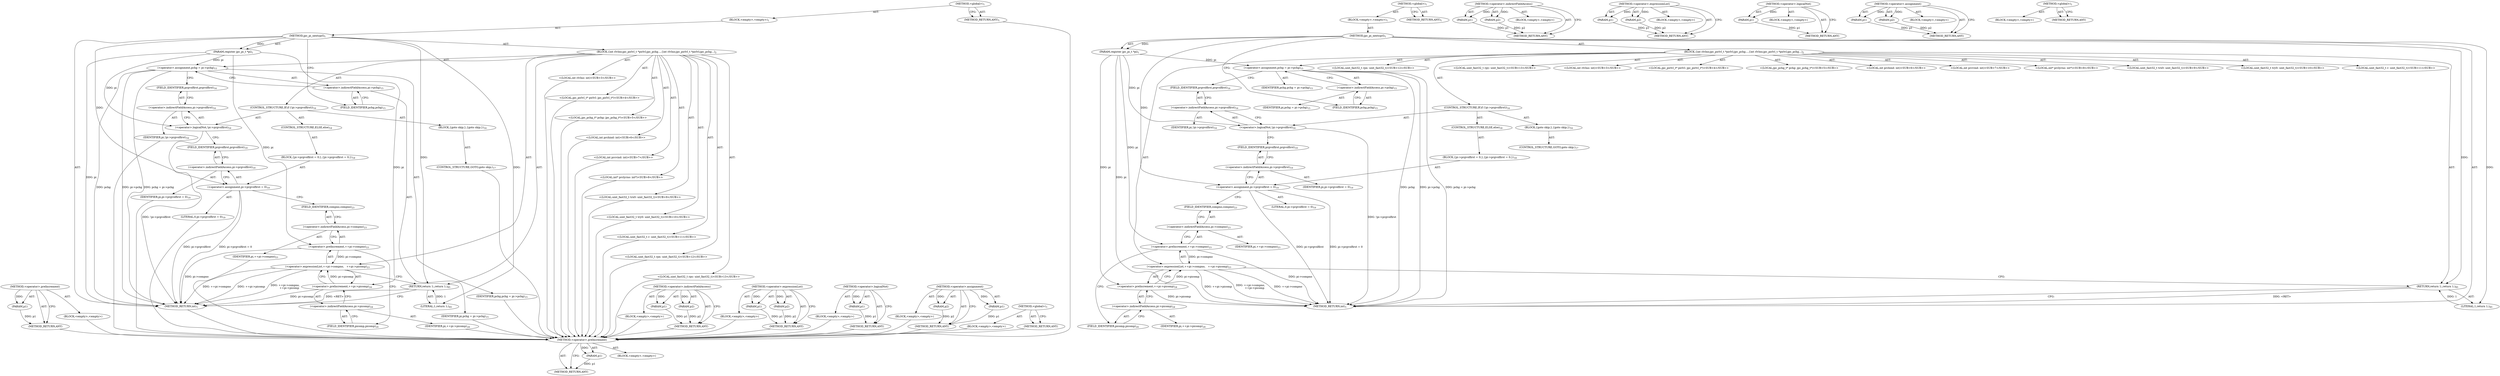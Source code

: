 digraph "&lt;global&gt;" {
vulnerable_98 [label=<(METHOD,&lt;operator&gt;.preIncrement)>];
vulnerable_99 [label=<(PARAM,p1)>];
vulnerable_100 [label=<(BLOCK,&lt;empty&gt;,&lt;empty&gt;)>];
vulnerable_101 [label=<(METHOD_RETURN,ANY)>];
vulnerable_6 [label=<(METHOD,&lt;global&gt;)<SUB>1</SUB>>];
vulnerable_7 [label=<(BLOCK,&lt;empty&gt;,&lt;empty&gt;)<SUB>1</SUB>>];
vulnerable_8 [label=<(METHOD,jpc_pi_nextcprl)<SUB>1</SUB>>];
vulnerable_9 [label=<(PARAM,register jpc_pi_t *pi)<SUB>1</SUB>>];
vulnerable_10 [label=<(BLOCK,{
	int rlvlno;
	jpc_pirlvl_t *pirlvl;
	jpc_pchg...,{
	int rlvlno;
	jpc_pirlvl_t *pirlvl;
	jpc_pchg...)<SUB>2</SUB>>];
vulnerable_11 [label="<(LOCAL,int rlvlno: int)<SUB>3</SUB>>"];
vulnerable_12 [label="<(LOCAL,jpc_pirlvl_t* pirlvl: jpc_pirlvl_t*)<SUB>4</SUB>>"];
vulnerable_13 [label="<(LOCAL,jpc_pchg_t* pchg: jpc_pchg_t*)<SUB>5</SUB>>"];
vulnerable_14 [label="<(LOCAL,int prchind: int)<SUB>6</SUB>>"];
vulnerable_15 [label="<(LOCAL,int prcvind: int)<SUB>7</SUB>>"];
vulnerable_16 [label="<(LOCAL,int* prclyrno: int*)<SUB>8</SUB>>"];
vulnerable_17 [label="<(LOCAL,uint_fast32_t trx0: uint_fast32_t)<SUB>9</SUB>>"];
vulnerable_18 [label="<(LOCAL,uint_fast32_t try0: uint_fast32_t)<SUB>10</SUB>>"];
vulnerable_19 [label="<(LOCAL,uint_fast32_t r: uint_fast32_t)<SUB>11</SUB>>"];
vulnerable_20 [label="<(LOCAL,uint_fast32_t rpx: uint_fast32_t)<SUB>12</SUB>>"];
vulnerable_21 [label="<(LOCAL,uint_fast32_t rpy: uint_fast32_t)<SUB>13</SUB>>"];
vulnerable_22 [label=<(&lt;operator&gt;.assignment,pchg = pi-&gt;pchg)<SUB>15</SUB>>];
vulnerable_23 [label=<(IDENTIFIER,pchg,pchg = pi-&gt;pchg)<SUB>15</SUB>>];
vulnerable_24 [label=<(&lt;operator&gt;.indirectFieldAccess,pi-&gt;pchg)<SUB>15</SUB>>];
vulnerable_25 [label=<(IDENTIFIER,pi,pchg = pi-&gt;pchg)<SUB>15</SUB>>];
vulnerable_26 [label=<(FIELD_IDENTIFIER,pchg,pchg)<SUB>15</SUB>>];
vulnerable_27 [label=<(CONTROL_STRUCTURE,IF,if (!pi-&gt;prgvolfirst))<SUB>16</SUB>>];
vulnerable_28 [label=<(&lt;operator&gt;.logicalNot,!pi-&gt;prgvolfirst)<SUB>16</SUB>>];
vulnerable_29 [label=<(&lt;operator&gt;.indirectFieldAccess,pi-&gt;prgvolfirst)<SUB>16</SUB>>];
vulnerable_30 [label=<(IDENTIFIER,pi,!pi-&gt;prgvolfirst)<SUB>16</SUB>>];
vulnerable_31 [label=<(FIELD_IDENTIFIER,prgvolfirst,prgvolfirst)<SUB>16</SUB>>];
vulnerable_32 [label=<(BLOCK,{
		goto skip;
	},{
		goto skip;
	})<SUB>16</SUB>>];
vulnerable_33 [label=<(CONTROL_STRUCTURE,GOTO,goto skip;)<SUB>17</SUB>>];
vulnerable_34 [label=<(CONTROL_STRUCTURE,ELSE,else)<SUB>18</SUB>>];
vulnerable_35 [label=<(BLOCK,{
		pi-&gt;prgvolfirst = 0;
	},{
		pi-&gt;prgvolfirst = 0;
	})<SUB>18</SUB>>];
vulnerable_36 [label=<(&lt;operator&gt;.assignment,pi-&gt;prgvolfirst = 0)<SUB>19</SUB>>];
vulnerable_37 [label=<(&lt;operator&gt;.indirectFieldAccess,pi-&gt;prgvolfirst)<SUB>19</SUB>>];
vulnerable_38 [label=<(IDENTIFIER,pi,pi-&gt;prgvolfirst = 0)<SUB>19</SUB>>];
vulnerable_39 [label=<(FIELD_IDENTIFIER,prgvolfirst,prgvolfirst)<SUB>19</SUB>>];
vulnerable_40 [label=<(LITERAL,0,pi-&gt;prgvolfirst = 0)<SUB>19</SUB>>];
vulnerable_41 [label=<(&lt;operator&gt;.expressionList,++pi-&gt;compno,
 	  ++pi-&gt;picomp)<SUB>23</SUB>>];
vulnerable_42 [label=<(&lt;operator&gt;.preIncrement,++pi-&gt;compno)<SUB>23</SUB>>];
vulnerable_43 [label=<(&lt;operator&gt;.indirectFieldAccess,pi-&gt;compno)<SUB>23</SUB>>];
vulnerable_44 [label=<(IDENTIFIER,pi,++pi-&gt;compno)<SUB>23</SUB>>];
vulnerable_45 [label=<(FIELD_IDENTIFIER,compno,compno)<SUB>23</SUB>>];
vulnerable_46 [label=<(&lt;operator&gt;.preIncrement,++pi-&gt;picomp)<SUB>24</SUB>>];
vulnerable_47 [label=<(&lt;operator&gt;.indirectFieldAccess,pi-&gt;picomp)<SUB>24</SUB>>];
vulnerable_48 [label=<(IDENTIFIER,pi,++pi-&gt;picomp)<SUB>24</SUB>>];
vulnerable_49 [label=<(FIELD_IDENTIFIER,picomp,picomp)<SUB>24</SUB>>];
vulnerable_50 [label=<(RETURN,return 1;,return 1;)<SUB>85</SUB>>];
vulnerable_51 [label=<(LITERAL,1,return 1;)<SUB>85</SUB>>];
vulnerable_52 [label=<(METHOD_RETURN,int)<SUB>1</SUB>>];
vulnerable_54 [label=<(METHOD_RETURN,ANY)<SUB>1</SUB>>];
vulnerable_84 [label=<(METHOD,&lt;operator&gt;.indirectFieldAccess)>];
vulnerable_85 [label=<(PARAM,p1)>];
vulnerable_86 [label=<(PARAM,p2)>];
vulnerable_87 [label=<(BLOCK,&lt;empty&gt;,&lt;empty&gt;)>];
vulnerable_88 [label=<(METHOD_RETURN,ANY)>];
vulnerable_93 [label=<(METHOD,&lt;operator&gt;.expressionList)>];
vulnerable_94 [label=<(PARAM,p1)>];
vulnerable_95 [label=<(PARAM,p2)>];
vulnerable_96 [label=<(BLOCK,&lt;empty&gt;,&lt;empty&gt;)>];
vulnerable_97 [label=<(METHOD_RETURN,ANY)>];
vulnerable_89 [label=<(METHOD,&lt;operator&gt;.logicalNot)>];
vulnerable_90 [label=<(PARAM,p1)>];
vulnerable_91 [label=<(BLOCK,&lt;empty&gt;,&lt;empty&gt;)>];
vulnerable_92 [label=<(METHOD_RETURN,ANY)>];
vulnerable_79 [label=<(METHOD,&lt;operator&gt;.assignment)>];
vulnerable_80 [label=<(PARAM,p1)>];
vulnerable_81 [label=<(PARAM,p2)>];
vulnerable_82 [label=<(BLOCK,&lt;empty&gt;,&lt;empty&gt;)>];
vulnerable_83 [label=<(METHOD_RETURN,ANY)>];
vulnerable_73 [label=<(METHOD,&lt;global&gt;)<SUB>1</SUB>>];
vulnerable_74 [label=<(BLOCK,&lt;empty&gt;,&lt;empty&gt;)>];
vulnerable_75 [label=<(METHOD_RETURN,ANY)>];
fixed_98 [label=<(METHOD,&lt;operator&gt;.preIncrement)>];
fixed_99 [label=<(PARAM,p1)>];
fixed_100 [label=<(BLOCK,&lt;empty&gt;,&lt;empty&gt;)>];
fixed_101 [label=<(METHOD_RETURN,ANY)>];
fixed_6 [label=<(METHOD,&lt;global&gt;)<SUB>1</SUB>>];
fixed_7 [label=<(BLOCK,&lt;empty&gt;,&lt;empty&gt;)<SUB>1</SUB>>];
fixed_8 [label=<(METHOD,jpc_pi_nextcprl)<SUB>1</SUB>>];
fixed_9 [label=<(PARAM,register jpc_pi_t *pi)<SUB>1</SUB>>];
fixed_10 [label=<(BLOCK,{
	int rlvlno;
	jpc_pirlvl_t *pirlvl;
	jpc_pchg...,{
	int rlvlno;
	jpc_pirlvl_t *pirlvl;
	jpc_pchg...)<SUB>2</SUB>>];
fixed_11 [label="<(LOCAL,int rlvlno: int)<SUB>3</SUB>>"];
fixed_12 [label="<(LOCAL,jpc_pirlvl_t* pirlvl: jpc_pirlvl_t*)<SUB>4</SUB>>"];
fixed_13 [label="<(LOCAL,jpc_pchg_t* pchg: jpc_pchg_t*)<SUB>5</SUB>>"];
fixed_14 [label="<(LOCAL,int prchind: int)<SUB>6</SUB>>"];
fixed_15 [label="<(LOCAL,int prcvind: int)<SUB>7</SUB>>"];
fixed_16 [label="<(LOCAL,int* prclyrno: int*)<SUB>8</SUB>>"];
fixed_17 [label="<(LOCAL,uint_fast32_t trx0: uint_fast32_t)<SUB>9</SUB>>"];
fixed_18 [label="<(LOCAL,uint_fast32_t try0: uint_fast32_t)<SUB>10</SUB>>"];
fixed_19 [label="<(LOCAL,uint_fast32_t r: uint_fast32_t)<SUB>11</SUB>>"];
fixed_20 [label="<(LOCAL,uint_fast32_t rpx: uint_fast32_t)<SUB>12</SUB>>"];
fixed_21 [label="<(LOCAL,uint_fast32_t rpy: uint_fast32_t)<SUB>13</SUB>>"];
fixed_22 [label=<(&lt;operator&gt;.assignment,pchg = pi-&gt;pchg)<SUB>15</SUB>>];
fixed_23 [label=<(IDENTIFIER,pchg,pchg = pi-&gt;pchg)<SUB>15</SUB>>];
fixed_24 [label=<(&lt;operator&gt;.indirectFieldAccess,pi-&gt;pchg)<SUB>15</SUB>>];
fixed_25 [label=<(IDENTIFIER,pi,pchg = pi-&gt;pchg)<SUB>15</SUB>>];
fixed_26 [label=<(FIELD_IDENTIFIER,pchg,pchg)<SUB>15</SUB>>];
fixed_27 [label=<(CONTROL_STRUCTURE,IF,if (!pi-&gt;prgvolfirst))<SUB>16</SUB>>];
fixed_28 [label=<(&lt;operator&gt;.logicalNot,!pi-&gt;prgvolfirst)<SUB>16</SUB>>];
fixed_29 [label=<(&lt;operator&gt;.indirectFieldAccess,pi-&gt;prgvolfirst)<SUB>16</SUB>>];
fixed_30 [label=<(IDENTIFIER,pi,!pi-&gt;prgvolfirst)<SUB>16</SUB>>];
fixed_31 [label=<(FIELD_IDENTIFIER,prgvolfirst,prgvolfirst)<SUB>16</SUB>>];
fixed_32 [label=<(BLOCK,{
		goto skip;
	},{
		goto skip;
	})<SUB>16</SUB>>];
fixed_33 [label=<(CONTROL_STRUCTURE,GOTO,goto skip;)<SUB>17</SUB>>];
fixed_34 [label=<(CONTROL_STRUCTURE,ELSE,else)<SUB>18</SUB>>];
fixed_35 [label=<(BLOCK,{
		pi-&gt;prgvolfirst = 0;
	},{
		pi-&gt;prgvolfirst = 0;
	})<SUB>18</SUB>>];
fixed_36 [label=<(&lt;operator&gt;.assignment,pi-&gt;prgvolfirst = 0)<SUB>19</SUB>>];
fixed_37 [label=<(&lt;operator&gt;.indirectFieldAccess,pi-&gt;prgvolfirst)<SUB>19</SUB>>];
fixed_38 [label=<(IDENTIFIER,pi,pi-&gt;prgvolfirst = 0)<SUB>19</SUB>>];
fixed_39 [label=<(FIELD_IDENTIFIER,prgvolfirst,prgvolfirst)<SUB>19</SUB>>];
fixed_40 [label=<(LITERAL,0,pi-&gt;prgvolfirst = 0)<SUB>19</SUB>>];
fixed_41 [label=<(&lt;operator&gt;.expressionList,++pi-&gt;compno,
 	  ++pi-&gt;picomp)<SUB>23</SUB>>];
fixed_42 [label=<(&lt;operator&gt;.preIncrement,++pi-&gt;compno)<SUB>23</SUB>>];
fixed_43 [label=<(&lt;operator&gt;.indirectFieldAccess,pi-&gt;compno)<SUB>23</SUB>>];
fixed_44 [label=<(IDENTIFIER,pi,++pi-&gt;compno)<SUB>23</SUB>>];
fixed_45 [label=<(FIELD_IDENTIFIER,compno,compno)<SUB>23</SUB>>];
fixed_46 [label=<(&lt;operator&gt;.preIncrement,++pi-&gt;picomp)<SUB>24</SUB>>];
fixed_47 [label=<(&lt;operator&gt;.indirectFieldAccess,pi-&gt;picomp)<SUB>24</SUB>>];
fixed_48 [label=<(IDENTIFIER,pi,++pi-&gt;picomp)<SUB>24</SUB>>];
fixed_49 [label=<(FIELD_IDENTIFIER,picomp,picomp)<SUB>24</SUB>>];
fixed_50 [label=<(RETURN,return 1;,return 1;)<SUB>85</SUB>>];
fixed_51 [label=<(LITERAL,1,return 1;)<SUB>85</SUB>>];
fixed_52 [label=<(METHOD_RETURN,int)<SUB>1</SUB>>];
fixed_54 [label=<(METHOD_RETURN,ANY)<SUB>1</SUB>>];
fixed_84 [label=<(METHOD,&lt;operator&gt;.indirectFieldAccess)>];
fixed_85 [label=<(PARAM,p1)>];
fixed_86 [label=<(PARAM,p2)>];
fixed_87 [label=<(BLOCK,&lt;empty&gt;,&lt;empty&gt;)>];
fixed_88 [label=<(METHOD_RETURN,ANY)>];
fixed_93 [label=<(METHOD,&lt;operator&gt;.expressionList)>];
fixed_94 [label=<(PARAM,p1)>];
fixed_95 [label=<(PARAM,p2)>];
fixed_96 [label=<(BLOCK,&lt;empty&gt;,&lt;empty&gt;)>];
fixed_97 [label=<(METHOD_RETURN,ANY)>];
fixed_89 [label=<(METHOD,&lt;operator&gt;.logicalNot)>];
fixed_90 [label=<(PARAM,p1)>];
fixed_91 [label=<(BLOCK,&lt;empty&gt;,&lt;empty&gt;)>];
fixed_92 [label=<(METHOD_RETURN,ANY)>];
fixed_79 [label=<(METHOD,&lt;operator&gt;.assignment)>];
fixed_80 [label=<(PARAM,p1)>];
fixed_81 [label=<(PARAM,p2)>];
fixed_82 [label=<(BLOCK,&lt;empty&gt;,&lt;empty&gt;)>];
fixed_83 [label=<(METHOD_RETURN,ANY)>];
fixed_73 [label=<(METHOD,&lt;global&gt;)<SUB>1</SUB>>];
fixed_74 [label=<(BLOCK,&lt;empty&gt;,&lt;empty&gt;)>];
fixed_75 [label=<(METHOD_RETURN,ANY)>];
vulnerable_98 -> vulnerable_99  [key=0, label="AST: "];
vulnerable_98 -> vulnerable_99  [key=1, label="DDG: "];
vulnerable_98 -> vulnerable_100  [key=0, label="AST: "];
vulnerable_98 -> vulnerable_101  [key=0, label="AST: "];
vulnerable_98 -> vulnerable_101  [key=1, label="CFG: "];
vulnerable_99 -> vulnerable_101  [key=0, label="DDG: p1"];
vulnerable_100 -> fixed_98  [key=0];
vulnerable_101 -> fixed_98  [key=0];
vulnerable_6 -> vulnerable_7  [key=0, label="AST: "];
vulnerable_6 -> vulnerable_54  [key=0, label="AST: "];
vulnerable_6 -> vulnerable_54  [key=1, label="CFG: "];
vulnerable_7 -> vulnerable_8  [key=0, label="AST: "];
vulnerable_8 -> vulnerable_9  [key=0, label="AST: "];
vulnerable_8 -> vulnerable_9  [key=1, label="DDG: "];
vulnerable_8 -> vulnerable_10  [key=0, label="AST: "];
vulnerable_8 -> vulnerable_52  [key=0, label="AST: "];
vulnerable_8 -> vulnerable_26  [key=0, label="CFG: "];
vulnerable_8 -> vulnerable_50  [key=0, label="DDG: "];
vulnerable_8 -> vulnerable_51  [key=0, label="DDG: "];
vulnerable_8 -> vulnerable_36  [key=0, label="DDG: "];
vulnerable_9 -> vulnerable_52  [key=0, label="DDG: pi"];
vulnerable_9 -> vulnerable_22  [key=0, label="DDG: pi"];
vulnerable_9 -> vulnerable_28  [key=0, label="DDG: pi"];
vulnerable_9 -> vulnerable_42  [key=0, label="DDG: pi"];
vulnerable_9 -> vulnerable_46  [key=0, label="DDG: pi"];
vulnerable_10 -> vulnerable_11  [key=0, label="AST: "];
vulnerable_10 -> vulnerable_12  [key=0, label="AST: "];
vulnerable_10 -> vulnerable_13  [key=0, label="AST: "];
vulnerable_10 -> vulnerable_14  [key=0, label="AST: "];
vulnerable_10 -> vulnerable_15  [key=0, label="AST: "];
vulnerable_10 -> vulnerable_16  [key=0, label="AST: "];
vulnerable_10 -> vulnerable_17  [key=0, label="AST: "];
vulnerable_10 -> vulnerable_18  [key=0, label="AST: "];
vulnerable_10 -> vulnerable_19  [key=0, label="AST: "];
vulnerable_10 -> vulnerable_20  [key=0, label="AST: "];
vulnerable_10 -> vulnerable_21  [key=0, label="AST: "];
vulnerable_10 -> vulnerable_22  [key=0, label="AST: "];
vulnerable_10 -> vulnerable_27  [key=0, label="AST: "];
vulnerable_10 -> vulnerable_41  [key=0, label="AST: "];
vulnerable_10 -> vulnerable_50  [key=0, label="AST: "];
vulnerable_11 -> fixed_98  [key=0];
vulnerable_12 -> fixed_98  [key=0];
vulnerable_13 -> fixed_98  [key=0];
vulnerable_14 -> fixed_98  [key=0];
vulnerable_15 -> fixed_98  [key=0];
vulnerable_16 -> fixed_98  [key=0];
vulnerable_17 -> fixed_98  [key=0];
vulnerable_18 -> fixed_98  [key=0];
vulnerable_19 -> fixed_98  [key=0];
vulnerable_20 -> fixed_98  [key=0];
vulnerable_21 -> fixed_98  [key=0];
vulnerable_22 -> vulnerable_23  [key=0, label="AST: "];
vulnerable_22 -> vulnerable_24  [key=0, label="AST: "];
vulnerable_22 -> vulnerable_31  [key=0, label="CFG: "];
vulnerable_22 -> vulnerable_52  [key=0, label="DDG: pchg"];
vulnerable_22 -> vulnerable_52  [key=1, label="DDG: pi-&gt;pchg"];
vulnerable_22 -> vulnerable_52  [key=2, label="DDG: pchg = pi-&gt;pchg"];
vulnerable_23 -> fixed_98  [key=0];
vulnerable_24 -> vulnerable_25  [key=0, label="AST: "];
vulnerable_24 -> vulnerable_26  [key=0, label="AST: "];
vulnerable_24 -> vulnerable_22  [key=0, label="CFG: "];
vulnerable_25 -> fixed_98  [key=0];
vulnerable_26 -> vulnerable_24  [key=0, label="CFG: "];
vulnerable_27 -> vulnerable_28  [key=0, label="AST: "];
vulnerable_27 -> vulnerable_32  [key=0, label="AST: "];
vulnerable_27 -> vulnerable_34  [key=0, label="AST: "];
vulnerable_28 -> vulnerable_29  [key=0, label="AST: "];
vulnerable_28 -> vulnerable_39  [key=0, label="CFG: "];
vulnerable_28 -> vulnerable_52  [key=0, label="DDG: !pi-&gt;prgvolfirst"];
vulnerable_29 -> vulnerable_30  [key=0, label="AST: "];
vulnerable_29 -> vulnerable_31  [key=0, label="AST: "];
vulnerable_29 -> vulnerable_28  [key=0, label="CFG: "];
vulnerable_30 -> fixed_98  [key=0];
vulnerable_31 -> vulnerable_29  [key=0, label="CFG: "];
vulnerable_32 -> vulnerable_33  [key=0, label="AST: "];
vulnerable_33 -> fixed_98  [key=0];
vulnerable_34 -> vulnerable_35  [key=0, label="AST: "];
vulnerable_35 -> vulnerable_36  [key=0, label="AST: "];
vulnerable_36 -> vulnerable_37  [key=0, label="AST: "];
vulnerable_36 -> vulnerable_40  [key=0, label="AST: "];
vulnerable_36 -> vulnerable_45  [key=0, label="CFG: "];
vulnerable_36 -> vulnerable_52  [key=0, label="DDG: pi-&gt;prgvolfirst"];
vulnerable_36 -> vulnerable_52  [key=1, label="DDG: pi-&gt;prgvolfirst = 0"];
vulnerable_37 -> vulnerable_38  [key=0, label="AST: "];
vulnerable_37 -> vulnerable_39  [key=0, label="AST: "];
vulnerable_37 -> vulnerable_36  [key=0, label="CFG: "];
vulnerable_38 -> fixed_98  [key=0];
vulnerable_39 -> vulnerable_37  [key=0, label="CFG: "];
vulnerable_40 -> fixed_98  [key=0];
vulnerable_41 -> vulnerable_42  [key=0, label="AST: "];
vulnerable_41 -> vulnerable_46  [key=0, label="AST: "];
vulnerable_41 -> vulnerable_50  [key=0, label="CFG: "];
vulnerable_41 -> vulnerable_52  [key=0, label="DDG: ++pi-&gt;compno"];
vulnerable_41 -> vulnerable_52  [key=1, label="DDG: ++pi-&gt;picomp"];
vulnerable_41 -> vulnerable_52  [key=2, label="DDG: ++pi-&gt;compno,
 	  ++pi-&gt;picomp"];
vulnerable_42 -> vulnerable_43  [key=0, label="AST: "];
vulnerable_42 -> vulnerable_49  [key=0, label="CFG: "];
vulnerable_42 -> vulnerable_52  [key=0, label="DDG: pi-&gt;compno"];
vulnerable_42 -> vulnerable_41  [key=0, label="DDG: pi-&gt;compno"];
vulnerable_43 -> vulnerable_44  [key=0, label="AST: "];
vulnerable_43 -> vulnerable_45  [key=0, label="AST: "];
vulnerable_43 -> vulnerable_42  [key=0, label="CFG: "];
vulnerable_44 -> fixed_98  [key=0];
vulnerable_45 -> vulnerable_43  [key=0, label="CFG: "];
vulnerable_46 -> vulnerable_47  [key=0, label="AST: "];
vulnerable_46 -> vulnerable_41  [key=0, label="CFG: "];
vulnerable_46 -> vulnerable_41  [key=1, label="DDG: pi-&gt;picomp"];
vulnerable_46 -> vulnerable_52  [key=0, label="DDG: pi-&gt;picomp"];
vulnerable_47 -> vulnerable_48  [key=0, label="AST: "];
vulnerable_47 -> vulnerable_49  [key=0, label="AST: "];
vulnerable_47 -> vulnerable_46  [key=0, label="CFG: "];
vulnerable_48 -> fixed_98  [key=0];
vulnerable_49 -> vulnerable_47  [key=0, label="CFG: "];
vulnerable_50 -> vulnerable_51  [key=0, label="AST: "];
vulnerable_50 -> vulnerable_52  [key=0, label="CFG: "];
vulnerable_50 -> vulnerable_52  [key=1, label="DDG: &lt;RET&gt;"];
vulnerable_51 -> vulnerable_50  [key=0, label="DDG: 1"];
vulnerable_52 -> fixed_98  [key=0];
vulnerable_54 -> fixed_98  [key=0];
vulnerable_84 -> vulnerable_85  [key=0, label="AST: "];
vulnerable_84 -> vulnerable_85  [key=1, label="DDG: "];
vulnerable_84 -> vulnerable_87  [key=0, label="AST: "];
vulnerable_84 -> vulnerable_86  [key=0, label="AST: "];
vulnerable_84 -> vulnerable_86  [key=1, label="DDG: "];
vulnerable_84 -> vulnerable_88  [key=0, label="AST: "];
vulnerable_84 -> vulnerable_88  [key=1, label="CFG: "];
vulnerable_85 -> vulnerable_88  [key=0, label="DDG: p1"];
vulnerable_86 -> vulnerable_88  [key=0, label="DDG: p2"];
vulnerable_87 -> fixed_98  [key=0];
vulnerable_88 -> fixed_98  [key=0];
vulnerable_93 -> vulnerable_94  [key=0, label="AST: "];
vulnerable_93 -> vulnerable_94  [key=1, label="DDG: "];
vulnerable_93 -> vulnerable_96  [key=0, label="AST: "];
vulnerable_93 -> vulnerable_95  [key=0, label="AST: "];
vulnerable_93 -> vulnerable_95  [key=1, label="DDG: "];
vulnerable_93 -> vulnerable_97  [key=0, label="AST: "];
vulnerable_93 -> vulnerable_97  [key=1, label="CFG: "];
vulnerable_94 -> vulnerable_97  [key=0, label="DDG: p1"];
vulnerable_95 -> vulnerable_97  [key=0, label="DDG: p2"];
vulnerable_96 -> fixed_98  [key=0];
vulnerable_97 -> fixed_98  [key=0];
vulnerable_89 -> vulnerable_90  [key=0, label="AST: "];
vulnerable_89 -> vulnerable_90  [key=1, label="DDG: "];
vulnerable_89 -> vulnerable_91  [key=0, label="AST: "];
vulnerable_89 -> vulnerable_92  [key=0, label="AST: "];
vulnerable_89 -> vulnerable_92  [key=1, label="CFG: "];
vulnerable_90 -> vulnerable_92  [key=0, label="DDG: p1"];
vulnerable_91 -> fixed_98  [key=0];
vulnerable_92 -> fixed_98  [key=0];
vulnerable_79 -> vulnerable_80  [key=0, label="AST: "];
vulnerable_79 -> vulnerable_80  [key=1, label="DDG: "];
vulnerable_79 -> vulnerable_82  [key=0, label="AST: "];
vulnerable_79 -> vulnerable_81  [key=0, label="AST: "];
vulnerable_79 -> vulnerable_81  [key=1, label="DDG: "];
vulnerable_79 -> vulnerable_83  [key=0, label="AST: "];
vulnerable_79 -> vulnerable_83  [key=1, label="CFG: "];
vulnerable_80 -> vulnerable_83  [key=0, label="DDG: p1"];
vulnerable_81 -> vulnerable_83  [key=0, label="DDG: p2"];
vulnerable_82 -> fixed_98  [key=0];
vulnerable_83 -> fixed_98  [key=0];
vulnerable_73 -> vulnerable_74  [key=0, label="AST: "];
vulnerable_73 -> vulnerable_75  [key=0, label="AST: "];
vulnerable_73 -> vulnerable_75  [key=1, label="CFG: "];
vulnerable_74 -> fixed_98  [key=0];
vulnerable_75 -> fixed_98  [key=0];
fixed_98 -> fixed_99  [key=0, label="AST: "];
fixed_98 -> fixed_99  [key=1, label="DDG: "];
fixed_98 -> fixed_100  [key=0, label="AST: "];
fixed_98 -> fixed_101  [key=0, label="AST: "];
fixed_98 -> fixed_101  [key=1, label="CFG: "];
fixed_99 -> fixed_101  [key=0, label="DDG: p1"];
fixed_6 -> fixed_7  [key=0, label="AST: "];
fixed_6 -> fixed_54  [key=0, label="AST: "];
fixed_6 -> fixed_54  [key=1, label="CFG: "];
fixed_7 -> fixed_8  [key=0, label="AST: "];
fixed_8 -> fixed_9  [key=0, label="AST: "];
fixed_8 -> fixed_9  [key=1, label="DDG: "];
fixed_8 -> fixed_10  [key=0, label="AST: "];
fixed_8 -> fixed_52  [key=0, label="AST: "];
fixed_8 -> fixed_26  [key=0, label="CFG: "];
fixed_8 -> fixed_50  [key=0, label="DDG: "];
fixed_8 -> fixed_51  [key=0, label="DDG: "];
fixed_8 -> fixed_36  [key=0, label="DDG: "];
fixed_9 -> fixed_52  [key=0, label="DDG: pi"];
fixed_9 -> fixed_22  [key=0, label="DDG: pi"];
fixed_9 -> fixed_28  [key=0, label="DDG: pi"];
fixed_9 -> fixed_42  [key=0, label="DDG: pi"];
fixed_9 -> fixed_46  [key=0, label="DDG: pi"];
fixed_10 -> fixed_11  [key=0, label="AST: "];
fixed_10 -> fixed_12  [key=0, label="AST: "];
fixed_10 -> fixed_13  [key=0, label="AST: "];
fixed_10 -> fixed_14  [key=0, label="AST: "];
fixed_10 -> fixed_15  [key=0, label="AST: "];
fixed_10 -> fixed_16  [key=0, label="AST: "];
fixed_10 -> fixed_17  [key=0, label="AST: "];
fixed_10 -> fixed_18  [key=0, label="AST: "];
fixed_10 -> fixed_19  [key=0, label="AST: "];
fixed_10 -> fixed_20  [key=0, label="AST: "];
fixed_10 -> fixed_21  [key=0, label="AST: "];
fixed_10 -> fixed_22  [key=0, label="AST: "];
fixed_10 -> fixed_27  [key=0, label="AST: "];
fixed_10 -> fixed_41  [key=0, label="AST: "];
fixed_10 -> fixed_50  [key=0, label="AST: "];
fixed_22 -> fixed_23  [key=0, label="AST: "];
fixed_22 -> fixed_24  [key=0, label="AST: "];
fixed_22 -> fixed_31  [key=0, label="CFG: "];
fixed_22 -> fixed_52  [key=0, label="DDG: pchg"];
fixed_22 -> fixed_52  [key=1, label="DDG: pi-&gt;pchg"];
fixed_22 -> fixed_52  [key=2, label="DDG: pchg = pi-&gt;pchg"];
fixed_24 -> fixed_25  [key=0, label="AST: "];
fixed_24 -> fixed_26  [key=0, label="AST: "];
fixed_24 -> fixed_22  [key=0, label="CFG: "];
fixed_26 -> fixed_24  [key=0, label="CFG: "];
fixed_27 -> fixed_28  [key=0, label="AST: "];
fixed_27 -> fixed_32  [key=0, label="AST: "];
fixed_27 -> fixed_34  [key=0, label="AST: "];
fixed_28 -> fixed_29  [key=0, label="AST: "];
fixed_28 -> fixed_39  [key=0, label="CFG: "];
fixed_28 -> fixed_52  [key=0, label="DDG: !pi-&gt;prgvolfirst"];
fixed_29 -> fixed_30  [key=0, label="AST: "];
fixed_29 -> fixed_31  [key=0, label="AST: "];
fixed_29 -> fixed_28  [key=0, label="CFG: "];
fixed_31 -> fixed_29  [key=0, label="CFG: "];
fixed_32 -> fixed_33  [key=0, label="AST: "];
fixed_34 -> fixed_35  [key=0, label="AST: "];
fixed_35 -> fixed_36  [key=0, label="AST: "];
fixed_36 -> fixed_37  [key=0, label="AST: "];
fixed_36 -> fixed_40  [key=0, label="AST: "];
fixed_36 -> fixed_45  [key=0, label="CFG: "];
fixed_36 -> fixed_52  [key=0, label="DDG: pi-&gt;prgvolfirst"];
fixed_36 -> fixed_52  [key=1, label="DDG: pi-&gt;prgvolfirst = 0"];
fixed_37 -> fixed_38  [key=0, label="AST: "];
fixed_37 -> fixed_39  [key=0, label="AST: "];
fixed_37 -> fixed_36  [key=0, label="CFG: "];
fixed_39 -> fixed_37  [key=0, label="CFG: "];
fixed_41 -> fixed_42  [key=0, label="AST: "];
fixed_41 -> fixed_46  [key=0, label="AST: "];
fixed_41 -> fixed_50  [key=0, label="CFG: "];
fixed_41 -> fixed_52  [key=0, label="DDG: ++pi-&gt;compno"];
fixed_41 -> fixed_52  [key=1, label="DDG: ++pi-&gt;picomp"];
fixed_41 -> fixed_52  [key=2, label="DDG: ++pi-&gt;compno,
 	  ++pi-&gt;picomp"];
fixed_42 -> fixed_43  [key=0, label="AST: "];
fixed_42 -> fixed_49  [key=0, label="CFG: "];
fixed_42 -> fixed_52  [key=0, label="DDG: pi-&gt;compno"];
fixed_42 -> fixed_41  [key=0, label="DDG: pi-&gt;compno"];
fixed_43 -> fixed_44  [key=0, label="AST: "];
fixed_43 -> fixed_45  [key=0, label="AST: "];
fixed_43 -> fixed_42  [key=0, label="CFG: "];
fixed_45 -> fixed_43  [key=0, label="CFG: "];
fixed_46 -> fixed_47  [key=0, label="AST: "];
fixed_46 -> fixed_41  [key=0, label="CFG: "];
fixed_46 -> fixed_41  [key=1, label="DDG: pi-&gt;picomp"];
fixed_46 -> fixed_52  [key=0, label="DDG: pi-&gt;picomp"];
fixed_47 -> fixed_48  [key=0, label="AST: "];
fixed_47 -> fixed_49  [key=0, label="AST: "];
fixed_47 -> fixed_46  [key=0, label="CFG: "];
fixed_49 -> fixed_47  [key=0, label="CFG: "];
fixed_50 -> fixed_51  [key=0, label="AST: "];
fixed_50 -> fixed_52  [key=0, label="CFG: "];
fixed_50 -> fixed_52  [key=1, label="DDG: &lt;RET&gt;"];
fixed_51 -> fixed_50  [key=0, label="DDG: 1"];
fixed_84 -> fixed_85  [key=0, label="AST: "];
fixed_84 -> fixed_85  [key=1, label="DDG: "];
fixed_84 -> fixed_87  [key=0, label="AST: "];
fixed_84 -> fixed_86  [key=0, label="AST: "];
fixed_84 -> fixed_86  [key=1, label="DDG: "];
fixed_84 -> fixed_88  [key=0, label="AST: "];
fixed_84 -> fixed_88  [key=1, label="CFG: "];
fixed_85 -> fixed_88  [key=0, label="DDG: p1"];
fixed_86 -> fixed_88  [key=0, label="DDG: p2"];
fixed_93 -> fixed_94  [key=0, label="AST: "];
fixed_93 -> fixed_94  [key=1, label="DDG: "];
fixed_93 -> fixed_96  [key=0, label="AST: "];
fixed_93 -> fixed_95  [key=0, label="AST: "];
fixed_93 -> fixed_95  [key=1, label="DDG: "];
fixed_93 -> fixed_97  [key=0, label="AST: "];
fixed_93 -> fixed_97  [key=1, label="CFG: "];
fixed_94 -> fixed_97  [key=0, label="DDG: p1"];
fixed_95 -> fixed_97  [key=0, label="DDG: p2"];
fixed_89 -> fixed_90  [key=0, label="AST: "];
fixed_89 -> fixed_90  [key=1, label="DDG: "];
fixed_89 -> fixed_91  [key=0, label="AST: "];
fixed_89 -> fixed_92  [key=0, label="AST: "];
fixed_89 -> fixed_92  [key=1, label="CFG: "];
fixed_90 -> fixed_92  [key=0, label="DDG: p1"];
fixed_79 -> fixed_80  [key=0, label="AST: "];
fixed_79 -> fixed_80  [key=1, label="DDG: "];
fixed_79 -> fixed_82  [key=0, label="AST: "];
fixed_79 -> fixed_81  [key=0, label="AST: "];
fixed_79 -> fixed_81  [key=1, label="DDG: "];
fixed_79 -> fixed_83  [key=0, label="AST: "];
fixed_79 -> fixed_83  [key=1, label="CFG: "];
fixed_80 -> fixed_83  [key=0, label="DDG: p1"];
fixed_81 -> fixed_83  [key=0, label="DDG: p2"];
fixed_73 -> fixed_74  [key=0, label="AST: "];
fixed_73 -> fixed_75  [key=0, label="AST: "];
fixed_73 -> fixed_75  [key=1, label="CFG: "];
}
